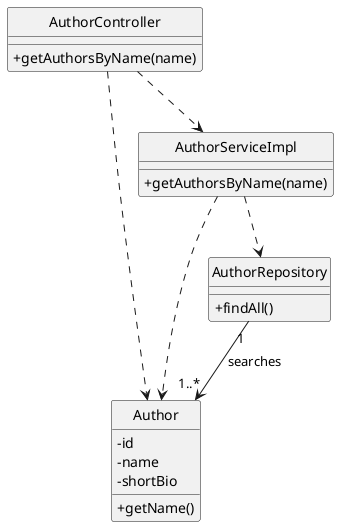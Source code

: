 @startuml
'https://plantuml.com/class-diagram

hide circle
skinparam classAttributeIconSize 0

class Author{
    - id
    - name
    - shortBio
    + getName()
}

class AuthorController
{
    + getAuthorsByName(name)
}
class AuthorServiceImpl
{
    + getAuthorsByName(name)
}

class AuthorRepository
{
    + findAll()
}


AuthorController ..> AuthorServiceImpl
AuthorServiceImpl ..> AuthorRepository
AuthorController ..> Author
AuthorServiceImpl ..> Author
AuthorRepository "1" --> "1..*" Author: searches

@enduml
